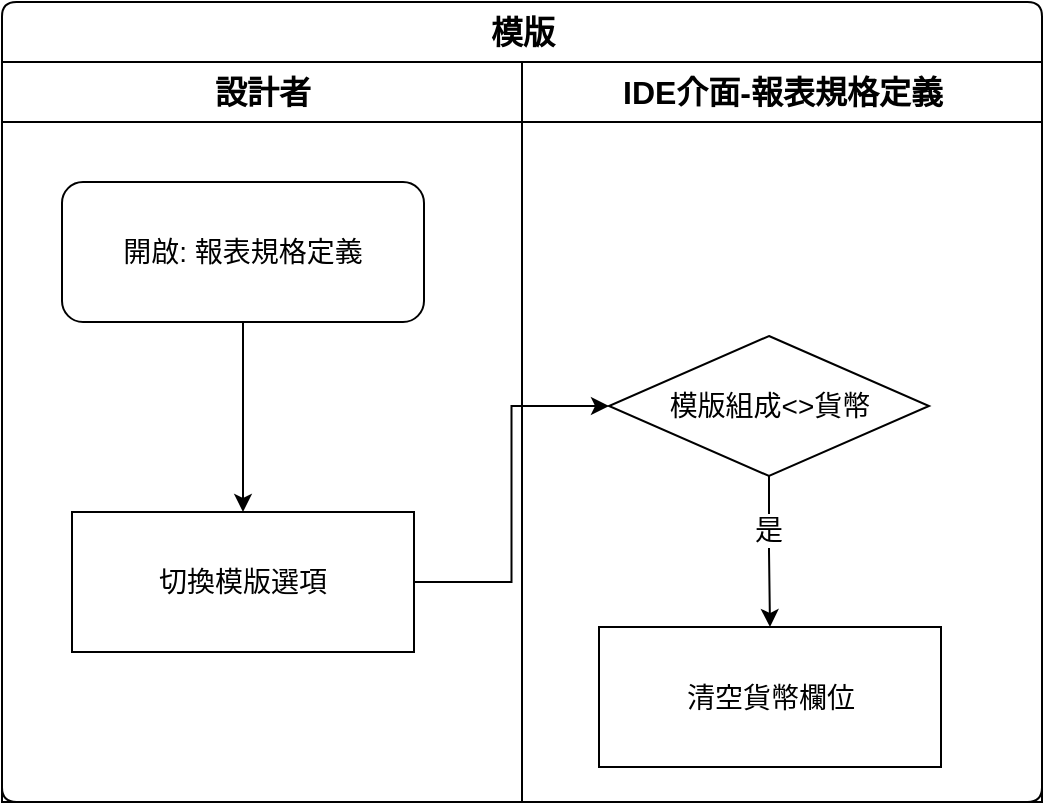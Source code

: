 <mxfile version="14.6.13" type="device" pages="14"><diagram id="9UIs71YDvUrzWG9CIvNm" name="roaModCode"><mxGraphModel dx="1038" dy="630" grid="1" gridSize="10" guides="1" tooltips="1" connect="1" arrows="1" fold="1" page="1" pageScale="1" pageWidth="827" pageHeight="1169" math="0" shadow="0"><root><mxCell id="0"/><mxCell id="1" parent="0"/><mxCell id="2sxLlBRUg0MxuTBQsmAl-9" value="模版" style="swimlane;html=1;childLayout=stackLayout;resizeParent=1;resizeParentMax=0;strokeWidth=1;fontSize=16;rounded=1;arcSize=8;startSize=30;labelBackgroundColor=none;align=center;" vertex="1" parent="1"><mxGeometry x="130" y="80" width="520" height="400" as="geometry"/></mxCell><mxCell id="2sxLlBRUg0MxuTBQsmAl-11" value="設計者" style="swimlane;html=1;startSize=30;fontSize=16;strokeWidth=1;" vertex="1" parent="2sxLlBRUg0MxuTBQsmAl-9"><mxGeometry y="30" width="260" height="370" as="geometry"/></mxCell><mxCell id="2sxLlBRUg0MxuTBQsmAl-12" style="edgeStyle=orthogonalEdgeStyle;rounded=0;orthogonalLoop=1;jettySize=auto;html=1;fontSize=14;" edge="1" parent="2sxLlBRUg0MxuTBQsmAl-11" source="2sxLlBRUg0MxuTBQsmAl-13" target="2sxLlBRUg0MxuTBQsmAl-14"><mxGeometry relative="1" as="geometry"/></mxCell><mxCell id="2sxLlBRUg0MxuTBQsmAl-13" value="開啟: 報表規格定義" style="rounded=1;whiteSpace=wrap;html=1;strokeWidth=1;fontSize=14;" vertex="1" parent="2sxLlBRUg0MxuTBQsmAl-11"><mxGeometry x="30" y="60" width="181" height="70" as="geometry"/></mxCell><mxCell id="2sxLlBRUg0MxuTBQsmAl-14" value="切換模版選項" style="rounded=0;whiteSpace=wrap;html=1;strokeWidth=1;fontSize=14;" vertex="1" parent="2sxLlBRUg0MxuTBQsmAl-11"><mxGeometry x="35" y="225" width="171" height="70" as="geometry"/></mxCell><mxCell id="2sxLlBRUg0MxuTBQsmAl-15" value="IDE介面-報表規格定義" style="swimlane;html=1;startSize=30;fontSize=16;strokeWidth=1;" vertex="1" parent="2sxLlBRUg0MxuTBQsmAl-9"><mxGeometry x="260" y="30" width="260" height="370" as="geometry"/></mxCell><mxCell id="2sxLlBRUg0MxuTBQsmAl-16" value="清空貨幣欄位" style="rounded=0;whiteSpace=wrap;html=1;strokeWidth=1;fontSize=14;labelBackgroundColor=none;fontFamily=Helvetica;align=center;" vertex="1" parent="2sxLlBRUg0MxuTBQsmAl-15"><mxGeometry x="38.5" y="282.5" width="171" height="70" as="geometry"/></mxCell><mxCell id="2sxLlBRUg0MxuTBQsmAl-19" style="edgeStyle=orthogonalEdgeStyle;rounded=0;orthogonalLoop=1;jettySize=auto;html=1;" edge="1" parent="2sxLlBRUg0MxuTBQsmAl-15" source="2sxLlBRUg0MxuTBQsmAl-17" target="2sxLlBRUg0MxuTBQsmAl-16"><mxGeometry relative="1" as="geometry"/></mxCell><mxCell id="2sxLlBRUg0MxuTBQsmAl-20" value="是" style="edgeLabel;html=1;align=center;verticalAlign=middle;resizable=0;points=[];fontSize=14;" vertex="1" connectable="0" parent="2sxLlBRUg0MxuTBQsmAl-19"><mxGeometry x="-0.3" y="1" relative="1" as="geometry"><mxPoint x="-2" as="offset"/></mxGeometry></mxCell><mxCell id="2sxLlBRUg0MxuTBQsmAl-17" value="模版組成&amp;lt;&amp;gt;貨幣" style="rhombus;whiteSpace=wrap;html=1;fontSize=14;align=center;" vertex="1" parent="2sxLlBRUg0MxuTBQsmAl-15"><mxGeometry x="43.5" y="137" width="160" height="70" as="geometry"/></mxCell><mxCell id="2sxLlBRUg0MxuTBQsmAl-18" style="edgeStyle=orthogonalEdgeStyle;rounded=0;orthogonalLoop=1;jettySize=auto;html=1;entryX=0;entryY=0.5;entryDx=0;entryDy=0;" edge="1" parent="2sxLlBRUg0MxuTBQsmAl-9" source="2sxLlBRUg0MxuTBQsmAl-14" target="2sxLlBRUg0MxuTBQsmAl-17"><mxGeometry relative="1" as="geometry"><mxPoint x="300" y="180" as="targetPoint"/></mxGeometry></mxCell></root></mxGraphModel></diagram><diagram id="Exrdf396by4GUjP-_w24" name="roaCurrencyFieldNo"><mxGraphModel dx="1038" dy="630" grid="1" gridSize="10" guides="1" tooltips="1" connect="1" arrows="1" fold="1" page="1" pageScale="1" pageWidth="827" pageHeight="1169" math="0" shadow="0"><root><mxCell id="2CC9NAH8NHDEVoqwOyQh-0"/><mxCell id="2CC9NAH8NHDEVoqwOyQh-1" parent="2CC9NAH8NHDEVoqwOyQh-0"/><mxCell id="ESAhIUdXpFb59mbjGzlu-0" value="貨幣欄位" style="swimlane;html=1;childLayout=stackLayout;resizeParent=1;resizeParentMax=0;strokeWidth=1;fontSize=16;rounded=1;arcSize=8;startSize=30;labelBackgroundColor=none;align=center;fontFamily=Helvetica;fontColor=#000000;" vertex="1" parent="2CC9NAH8NHDEVoqwOyQh-1"><mxGeometry x="150" y="180" width="520" height="340" as="geometry"/></mxCell><mxCell id="ESAhIUdXpFb59mbjGzlu-1" style="edgeStyle=orthogonalEdgeStyle;rounded=0;orthogonalLoop=1;jettySize=auto;html=1;fontSize=14;" edge="1" parent="ESAhIUdXpFb59mbjGzlu-0" source="ESAhIUdXpFb59mbjGzlu-5" target="ESAhIUdXpFb59mbjGzlu-7"><mxGeometry relative="1" as="geometry"/></mxCell><mxCell id="ESAhIUdXpFb59mbjGzlu-2" value="設計者" style="swimlane;html=1;startSize=30;fontSize=16;strokeWidth=1;" vertex="1" parent="ESAhIUdXpFb59mbjGzlu-0"><mxGeometry y="30" width="260" height="310" as="geometry"/></mxCell><mxCell id="ESAhIUdXpFb59mbjGzlu-3" style="edgeStyle=orthogonalEdgeStyle;rounded=0;orthogonalLoop=1;jettySize=auto;html=1;fontSize=14;" edge="1" parent="ESAhIUdXpFb59mbjGzlu-2" source="ESAhIUdXpFb59mbjGzlu-4" target="ESAhIUdXpFb59mbjGzlu-5"><mxGeometry relative="1" as="geometry"/></mxCell><mxCell id="ESAhIUdXpFb59mbjGzlu-4" value="開啟: 報表規格定義" style="rounded=1;whiteSpace=wrap;html=1;strokeWidth=1;fontSize=14;" vertex="1" parent="ESAhIUdXpFb59mbjGzlu-2"><mxGeometry x="30" y="60" width="181" height="70" as="geometry"/></mxCell><mxCell id="ESAhIUdXpFb59mbjGzlu-5" value="執行貨幣欄位按鈕" style="rounded=0;whiteSpace=wrap;html=1;strokeWidth=1;fontSize=14;" vertex="1" parent="ESAhIUdXpFb59mbjGzlu-2"><mxGeometry x="35" y="200" width="171" height="70" as="geometry"/></mxCell><mxCell id="ESAhIUdXpFb59mbjGzlu-6" value="IDE介面-快顯選單" style="swimlane;html=1;startSize=30;fontSize=16;strokeWidth=1;" vertex="1" parent="ESAhIUdXpFb59mbjGzlu-0"><mxGeometry x="260" y="30" width="260" height="310" as="geometry"/></mxCell><mxCell id="ESAhIUdXpFb59mbjGzlu-7" value="開啟本單，並顯示內容" style="rounded=0;whiteSpace=wrap;html=1;strokeWidth=1;fontSize=14;" vertex="1" parent="ESAhIUdXpFb59mbjGzlu-6"><mxGeometry x="44.5" y="200" width="171" height="70" as="geometry"/></mxCell></root></mxGraphModel></diagram><diagram id="hbgQdcWujuX9BqNSya4g" name="roaValue"><mxGraphModel dx="1038" dy="630" grid="1" gridSize="10" guides="1" tooltips="1" connect="1" arrows="1" fold="1" page="1" pageScale="1" pageWidth="827" pageHeight="1169" math="0" shadow="0"><root><mxCell id="tgEThDjRUhISrzXD_Wsa-0"/><mxCell id="tgEThDjRUhISrzXD_Wsa-1" parent="tgEThDjRUhISrzXD_Wsa-0"/><mxCell id="CXLdwOA8-JcZ-Bv79Mhv-0" value="與前行同值時" style="swimlane;html=1;childLayout=stackLayout;resizeParent=1;resizeParentMax=0;strokeWidth=1;fontSize=16;rounded=1;arcSize=8;startSize=30;labelBackgroundColor=none;align=center;" vertex="1" parent="tgEThDjRUhISrzXD_Wsa-1"><mxGeometry x="40" y="70" width="740" height="400" as="geometry"/></mxCell><mxCell id="CXLdwOA8-JcZ-Bv79Mhv-1" value="設計者" style="swimlane;html=1;startSize=30;fontSize=16;strokeWidth=1;" vertex="1" parent="CXLdwOA8-JcZ-Bv79Mhv-0"><mxGeometry y="30" width="260" height="370" as="geometry"/></mxCell><mxCell id="CXLdwOA8-JcZ-Bv79Mhv-2" style="edgeStyle=orthogonalEdgeStyle;rounded=0;orthogonalLoop=1;jettySize=auto;html=1;fontSize=14;" edge="1" parent="CXLdwOA8-JcZ-Bv79Mhv-1" source="CXLdwOA8-JcZ-Bv79Mhv-3" target="CXLdwOA8-JcZ-Bv79Mhv-4"><mxGeometry relative="1" as="geometry"/></mxCell><mxCell id="CXLdwOA8-JcZ-Bv79Mhv-3" value="開啟: 報表規格定義" style="rounded=1;whiteSpace=wrap;html=1;strokeWidth=1;fontSize=14;" vertex="1" parent="CXLdwOA8-JcZ-Bv79Mhv-1"><mxGeometry x="30" y="60" width="181" height="70" as="geometry"/></mxCell><mxCell id="CXLdwOA8-JcZ-Bv79Mhv-4" value="切換與前行同值時選項" style="rounded=0;whiteSpace=wrap;html=1;strokeWidth=1;fontSize=14;" vertex="1" parent="CXLdwOA8-JcZ-Bv79Mhv-1"><mxGeometry x="35" y="225" width="171" height="70" as="geometry"/></mxCell><mxCell id="CXLdwOA8-JcZ-Bv79Mhv-5" value="IDE介面-欄位同值不列印排序" style="swimlane;html=1;startSize=30;fontSize=16;strokeWidth=1;" vertex="1" parent="CXLdwOA8-JcZ-Bv79Mhv-0"><mxGeometry x="260" y="30" width="480" height="370" as="geometry"/></mxCell><mxCell id="CXLdwOA8-JcZ-Bv79Mhv-6" value="&lt;div style=&quot;line-height: 19px ; font-size: 14px&quot;&gt;駐留筆報表元件從&lt;span style=&quot;font-size: 14px&quot;&gt;欄位同值不列印排序&lt;/span&gt;中清除&lt;/div&gt;" style="rounded=0;whiteSpace=wrap;html=1;strokeWidth=1;fontSize=14;labelBackgroundColor=none;fontFamily=Helvetica;align=center;" vertex="1" parent="CXLdwOA8-JcZ-Bv79Mhv-5"><mxGeometry x="38.5" y="282.5" width="171" height="70" as="geometry"/></mxCell><mxCell id="CXLdwOA8-JcZ-Bv79Mhv-7" style="edgeStyle=orthogonalEdgeStyle;rounded=0;orthogonalLoop=1;jettySize=auto;html=1;" edge="1" parent="CXLdwOA8-JcZ-Bv79Mhv-5" source="CXLdwOA8-JcZ-Bv79Mhv-9" target="CXLdwOA8-JcZ-Bv79Mhv-6"><mxGeometry relative="1" as="geometry"/></mxCell><mxCell id="CXLdwOA8-JcZ-Bv79Mhv-8" value="是" style="edgeLabel;html=1;align=center;verticalAlign=middle;resizable=0;points=[];fontSize=14;" vertex="1" connectable="0" parent="CXLdwOA8-JcZ-Bv79Mhv-7"><mxGeometry x="-0.3" y="1" relative="1" as="geometry"><mxPoint x="-2" as="offset"/></mxGeometry></mxCell><mxCell id="CXLdwOA8-JcZ-Bv79Mhv-12" style="edgeStyle=orthogonalEdgeStyle;rounded=0;orthogonalLoop=1;jettySize=auto;html=1;entryX=0;entryY=0.5;entryDx=0;entryDy=0;fontFamily=Helvetica;fontSize=14;fontColor=#000000;" edge="1" parent="CXLdwOA8-JcZ-Bv79Mhv-5" source="CXLdwOA8-JcZ-Bv79Mhv-9" target="CXLdwOA8-JcZ-Bv79Mhv-11"><mxGeometry relative="1" as="geometry"/></mxCell><mxCell id="CXLdwOA8-JcZ-Bv79Mhv-13" value="否" style="edgeLabel;html=1;align=center;verticalAlign=middle;resizable=0;points=[];fontSize=14;fontFamily=Helvetica;fontColor=#000000;" vertex="1" connectable="0" parent="CXLdwOA8-JcZ-Bv79Mhv-12"><mxGeometry x="-0.152" relative="1" as="geometry"><mxPoint as="offset"/></mxGeometry></mxCell><mxCell id="CXLdwOA8-JcZ-Bv79Mhv-9" value="選項=打印" style="rhombus;whiteSpace=wrap;html=1;fontSize=14;align=center;" vertex="1" parent="CXLdwOA8-JcZ-Bv79Mhv-5"><mxGeometry x="50" y="137" width="160" height="70" as="geometry"/></mxCell><mxCell id="CXLdwOA8-JcZ-Bv79Mhv-11" value="&lt;div style=&quot;line-height: 19px ; font-size: 14px&quot;&gt;駐留筆報表元件新增至&lt;span style=&quot;font-size: 14px&quot;&gt;欄位同值不列印排序&lt;/span&gt;&lt;/div&gt;" style="rounded=0;whiteSpace=wrap;html=1;strokeWidth=1;fontSize=14;labelBackgroundColor=none;fontFamily=Helvetica;align=center;" vertex="1" parent="CXLdwOA8-JcZ-Bv79Mhv-5"><mxGeometry x="270" y="137" width="171" height="70" as="geometry"/></mxCell><mxCell id="CXLdwOA8-JcZ-Bv79Mhv-10" style="edgeStyle=orthogonalEdgeStyle;rounded=0;orthogonalLoop=1;jettySize=auto;html=1;entryX=0;entryY=0.5;entryDx=0;entryDy=0;" edge="1" parent="CXLdwOA8-JcZ-Bv79Mhv-0" source="CXLdwOA8-JcZ-Bv79Mhv-4" target="CXLdwOA8-JcZ-Bv79Mhv-9"><mxGeometry relative="1" as="geometry"><mxPoint x="300" y="180" as="targetPoint"/></mxGeometry></mxCell></root></mxGraphModel></diagram><diagram id="u05ObhFNP-vnVF0ih_nZ" name="orderby"><mxGraphModel dx="1038" dy="630" grid="1" gridSize="10" guides="1" tooltips="1" connect="1" arrows="1" fold="1" page="1" pageScale="1" pageWidth="827" pageHeight="1169" math="0" shadow="0"><root><mxCell id="llhcBoag0jHdFexBwf41-0"/><mxCell id="llhcBoag0jHdFexBwf41-1" parent="llhcBoag0jHdFexBwf41-0"/><mxCell id="hyziCc4_mYYoI85oDRgd-0" value="排序" style="swimlane;html=1;childLayout=stackLayout;resizeParent=1;resizeParentMax=0;strokeWidth=1;fontSize=16;rounded=1;arcSize=8;startSize=30;labelBackgroundColor=none;align=center;fontFamily=Helvetica;fontColor=#000000;" vertex="1" parent="llhcBoag0jHdFexBwf41-1"><mxGeometry x="150" y="140" width="520" height="340" as="geometry"/></mxCell><mxCell id="hyziCc4_mYYoI85oDRgd-1" style="edgeStyle=orthogonalEdgeStyle;rounded=0;orthogonalLoop=1;jettySize=auto;html=1;fontSize=14;" edge="1" parent="hyziCc4_mYYoI85oDRgd-0" source="hyziCc4_mYYoI85oDRgd-5" target="hyziCc4_mYYoI85oDRgd-7"><mxGeometry relative="1" as="geometry"/></mxCell><mxCell id="hyziCc4_mYYoI85oDRgd-2" value="設計者" style="swimlane;html=1;startSize=30;fontSize=16;strokeWidth=1;" vertex="1" parent="hyziCc4_mYYoI85oDRgd-0"><mxGeometry y="30" width="260" height="310" as="geometry"/></mxCell><mxCell id="hyziCc4_mYYoI85oDRgd-3" style="edgeStyle=orthogonalEdgeStyle;rounded=0;orthogonalLoop=1;jettySize=auto;html=1;fontSize=14;" edge="1" parent="hyziCc4_mYYoI85oDRgd-2" source="hyziCc4_mYYoI85oDRgd-4" target="hyziCc4_mYYoI85oDRgd-5"><mxGeometry relative="1" as="geometry"/></mxCell><mxCell id="hyziCc4_mYYoI85oDRgd-4" value="開啟: 報表規格定義" style="rounded=1;whiteSpace=wrap;html=1;strokeWidth=1;fontSize=14;" vertex="1" parent="hyziCc4_mYYoI85oDRgd-2"><mxGeometry x="30" y="60" width="181" height="70" as="geometry"/></mxCell><mxCell id="hyziCc4_mYYoI85oDRgd-5" value="執行按鈕: 排序" style="rounded=0;whiteSpace=wrap;html=1;strokeWidth=1;fontSize=14;" vertex="1" parent="hyziCc4_mYYoI85oDRgd-2"><mxGeometry x="35" y="200" width="171" height="70" as="geometry"/></mxCell><mxCell id="hyziCc4_mYYoI85oDRgd-6" value="IDE介面-欄位同值不列印排序" style="swimlane;html=1;startSize=30;fontSize=16;strokeWidth=1;" vertex="1" parent="hyziCc4_mYYoI85oDRgd-0"><mxGeometry x="260" y="30" width="260" height="310" as="geometry"/></mxCell><mxCell id="hyziCc4_mYYoI85oDRgd-7" value="開啟本單，並顯示內容" style="rounded=0;whiteSpace=wrap;html=1;strokeWidth=1;fontSize=14;" vertex="1" parent="hyziCc4_mYYoI85oDRgd-6"><mxGeometry x="44.5" y="200" width="171" height="70" as="geometry"/></mxCell></root></mxGraphModel></diagram><diagram id="HAXFS_JRSrk7-KnV_vyy" name="roaStartValue"><mxGraphModel dx="1038" dy="630" grid="1" gridSize="10" guides="1" tooltips="1" connect="1" arrows="1" fold="1" page="1" pageScale="1" pageWidth="827" pageHeight="1169" math="0" shadow="0"><root><mxCell id="STfLuQ3iFeFO8N6qEzKi-0"/><mxCell id="STfLuQ3iFeFO8N6qEzKi-1" parent="STfLuQ3iFeFO8N6qEzKi-0"/><mxCell id="STfLuQ3iFeFO8N6qEzKi-2" value="初始值_內容" style="swimlane;html=1;childLayout=stackLayout;resizeParent=1;resizeParentMax=0;strokeWidth=1;fontSize=16;rounded=1;arcSize=8;startSize=30;labelBackgroundColor=none;align=center;" vertex="1" parent="STfLuQ3iFeFO8N6qEzKi-1"><mxGeometry x="31" y="40" width="760" height="1170" as="geometry"/></mxCell><mxCell id="STfLuQ3iFeFO8N6qEzKi-15" style="edgeStyle=orthogonalEdgeStyle;rounded=0;orthogonalLoop=1;jettySize=auto;html=1;" edge="1" parent="STfLuQ3iFeFO8N6qEzKi-2" source="STfLuQ3iFeFO8N6qEzKi-10" target="STfLuQ3iFeFO8N6qEzKi-14"><mxGeometry relative="1" as="geometry"/></mxCell><mxCell id="STfLuQ3iFeFO8N6qEzKi-16" value="是" style="edgeLabel;html=1;align=center;verticalAlign=middle;resizable=0;points=[];fontSize=14;" vertex="1" connectable="0" parent="STfLuQ3iFeFO8N6qEzKi-15"><mxGeometry x="-0.258" y="1" relative="1" as="geometry"><mxPoint as="offset"/></mxGeometry></mxCell><mxCell id="STfLuQ3iFeFO8N6qEzKi-17" style="edgeStyle=orthogonalEdgeStyle;rounded=0;orthogonalLoop=1;jettySize=auto;html=1;" edge="1" parent="STfLuQ3iFeFO8N6qEzKi-2" source="STfLuQ3iFeFO8N6qEzKi-11" target="STfLuQ3iFeFO8N6qEzKi-20"><mxGeometry relative="1" as="geometry"/></mxCell><mxCell id="STfLuQ3iFeFO8N6qEzKi-18" value="是" style="edgeLabel;html=1;align=center;verticalAlign=middle;resizable=0;points=[];fontSize=14;" vertex="1" connectable="0" parent="STfLuQ3iFeFO8N6qEzKi-17"><mxGeometry x="-0.759" relative="1" as="geometry"><mxPoint x="39" as="offset"/></mxGeometry></mxCell><mxCell id="STfLuQ3iFeFO8N6qEzKi-3" value="設計者" style="swimlane;html=1;startSize=30;fontSize=16;strokeWidth=1;" vertex="1" parent="STfLuQ3iFeFO8N6qEzKi-2"><mxGeometry y="30" width="520" height="1140" as="geometry"/></mxCell><mxCell id="STfLuQ3iFeFO8N6qEzKi-4" style="edgeStyle=orthogonalEdgeStyle;rounded=0;orthogonalLoop=1;jettySize=auto;html=1;fontSize=14;" edge="1" parent="STfLuQ3iFeFO8N6qEzKi-3" source="STfLuQ3iFeFO8N6qEzKi-5" target="STfLuQ3iFeFO8N6qEzKi-7"><mxGeometry relative="1" as="geometry"/></mxCell><mxCell id="STfLuQ3iFeFO8N6qEzKi-5" value="開啟: 報表規格定義" style="rounded=1;whiteSpace=wrap;html=1;strokeWidth=1;fontSize=14;" vertex="1" parent="STfLuQ3iFeFO8N6qEzKi-3"><mxGeometry x="46" y="60" width="181" height="70" as="geometry"/></mxCell><mxCell id="STfLuQ3iFeFO8N6qEzKi-6" style="edgeStyle=orthogonalEdgeStyle;rounded=0;orthogonalLoop=1;jettySize=auto;html=1;" edge="1" parent="STfLuQ3iFeFO8N6qEzKi-3" source="STfLuQ3iFeFO8N6qEzKi-7" target="STfLuQ3iFeFO8N6qEzKi-10"><mxGeometry relative="1" as="geometry"/></mxCell><mxCell id="STfLuQ3iFeFO8N6qEzKi-7" value="執行初始值_內容按鈕" style="rounded=0;whiteSpace=wrap;html=1;strokeWidth=1;fontSize=14;" vertex="1" parent="STfLuQ3iFeFO8N6qEzKi-3"><mxGeometry x="51" y="200" width="171" height="70" as="geometry"/></mxCell><mxCell id="STfLuQ3iFeFO8N6qEzKi-8" style="edgeStyle=orthogonalEdgeStyle;rounded=0;orthogonalLoop=1;jettySize=auto;html=1;" edge="1" parent="STfLuQ3iFeFO8N6qEzKi-3" source="STfLuQ3iFeFO8N6qEzKi-10" target="STfLuQ3iFeFO8N6qEzKi-11"><mxGeometry relative="1" as="geometry"/></mxCell><mxCell id="STfLuQ3iFeFO8N6qEzKi-9" value="&lt;font style=&quot;font-size: 14px&quot;&gt;否&lt;/font&gt;" style="edgeLabel;html=1;align=center;verticalAlign=middle;resizable=0;points=[];" vertex="1" connectable="0" parent="STfLuQ3iFeFO8N6qEzKi-8"><mxGeometry x="-0.293" y="-1" relative="1" as="geometry"><mxPoint as="offset"/></mxGeometry></mxCell><mxCell id="STfLuQ3iFeFO8N6qEzKi-10" value="初始值類別=欄位&amp;nbsp;&lt;br&gt;且&lt;br&gt;資料來源=檢視表" style="rhombus;whiteSpace=wrap;html=1;fontSize=14;" vertex="1" parent="STfLuQ3iFeFO8N6qEzKi-3"><mxGeometry x="34" y="330" width="205" height="100" as="geometry"/></mxCell><mxCell id="STfLuQ3iFeFO8N6qEzKi-25" style="edgeStyle=orthogonalEdgeStyle;rounded=0;orthogonalLoop=1;jettySize=auto;html=1;fontFamily=Helvetica;fontSize=14;fontColor=#000000;" edge="1" parent="STfLuQ3iFeFO8N6qEzKi-3" source="STfLuQ3iFeFO8N6qEzKi-11" target="STfLuQ3iFeFO8N6qEzKi-23"><mxGeometry relative="1" as="geometry"/></mxCell><mxCell id="STfLuQ3iFeFO8N6qEzKi-27" value="否" style="edgeLabel;html=1;align=center;verticalAlign=middle;resizable=0;points=[];fontSize=14;fontFamily=Helvetica;fontColor=#000000;" vertex="1" connectable="0" parent="STfLuQ3iFeFO8N6qEzKi-25"><mxGeometry x="-0.268" y="-2" relative="1" as="geometry"><mxPoint as="offset"/></mxGeometry></mxCell><mxCell id="STfLuQ3iFeFO8N6qEzKi-11" value="初始值類別=欄位&amp;nbsp;&lt;br&gt;且&lt;br&gt;資料來源=資料表" style="rhombus;whiteSpace=wrap;html=1;fontSize=14;" vertex="1" parent="STfLuQ3iFeFO8N6qEzKi-3"><mxGeometry x="35" y="527" width="202.5" height="90" as="geometry"/></mxCell><mxCell id="STfLuQ3iFeFO8N6qEzKi-31" style="edgeStyle=orthogonalEdgeStyle;rounded=0;orthogonalLoop=1;jettySize=auto;html=1;entryX=0.5;entryY=0;entryDx=0;entryDy=0;fontFamily=Helvetica;fontSize=14;fontColor=#000000;" edge="1" parent="STfLuQ3iFeFO8N6qEzKi-3" source="STfLuQ3iFeFO8N6qEzKi-23" target="STfLuQ3iFeFO8N6qEzKi-29"><mxGeometry relative="1" as="geometry"/></mxCell><mxCell id="STfLuQ3iFeFO8N6qEzKi-33" value="否" style="edgeLabel;html=1;align=center;verticalAlign=middle;resizable=0;points=[];fontSize=14;fontFamily=Helvetica;fontColor=#000000;" vertex="1" connectable="0" parent="STfLuQ3iFeFO8N6qEzKi-31"><mxGeometry x="-0.28" y="1" relative="1" as="geometry"><mxPoint x="-2" as="offset"/></mxGeometry></mxCell><mxCell id="STfLuQ3iFeFO8N6qEzKi-23" value="初始值類別=元件&amp;nbsp;" style="rhombus;whiteSpace=wrap;html=1;fontSize=14;" vertex="1" parent="STfLuQ3iFeFO8N6qEzKi-3"><mxGeometry x="35" y="690" width="202.5" height="90" as="geometry"/></mxCell><mxCell id="STfLuQ3iFeFO8N6qEzKi-37" style="edgeStyle=orthogonalEdgeStyle;rounded=0;orthogonalLoop=1;jettySize=auto;html=1;fontFamily=Helvetica;fontSize=14;fontColor=#000000;" edge="1" parent="STfLuQ3iFeFO8N6qEzKi-3" source="STfLuQ3iFeFO8N6qEzKi-29" target="STfLuQ3iFeFO8N6qEzKi-35"><mxGeometry relative="1" as="geometry"/></mxCell><mxCell id="STfLuQ3iFeFO8N6qEzKi-38" value="否" style="edgeLabel;html=1;align=center;verticalAlign=middle;resizable=0;points=[];fontSize=14;fontFamily=Helvetica;fontColor=#000000;" vertex="1" connectable="0" parent="STfLuQ3iFeFO8N6qEzKi-37"><mxGeometry x="-0.272" y="-2" relative="1" as="geometry"><mxPoint as="offset"/></mxGeometry></mxCell><mxCell id="STfLuQ3iFeFO8N6qEzKi-29" value="初始值類別=參數&amp;nbsp;" style="rhombus;whiteSpace=wrap;html=1;fontSize=14;" vertex="1" parent="STfLuQ3iFeFO8N6qEzKi-3"><mxGeometry x="35" y="860" width="202.5" height="90" as="geometry"/></mxCell><mxCell id="STfLuQ3iFeFO8N6qEzKi-39" style="edgeStyle=orthogonalEdgeStyle;rounded=0;orthogonalLoop=1;jettySize=auto;html=1;entryX=0;entryY=0.5;entryDx=0;entryDy=0;fontFamily=Helvetica;fontSize=14;fontColor=#000000;" edge="1" parent="STfLuQ3iFeFO8N6qEzKi-3" source="STfLuQ3iFeFO8N6qEzKi-35" target="STfLuQ3iFeFO8N6qEzKi-36"><mxGeometry relative="1" as="geometry"/></mxCell><mxCell id="STfLuQ3iFeFO8N6qEzKi-40" value="是" style="edgeLabel;html=1;align=center;verticalAlign=middle;resizable=0;points=[];fontSize=14;fontFamily=Helvetica;fontColor=#000000;" vertex="1" connectable="0" parent="STfLuQ3iFeFO8N6qEzKi-39"><mxGeometry x="-0.337" y="1" relative="1" as="geometry"><mxPoint x="1" as="offset"/></mxGeometry></mxCell><mxCell id="STfLuQ3iFeFO8N6qEzKi-35" value="初始值類別=自定&amp;nbsp;" style="rhombus;whiteSpace=wrap;html=1;fontSize=14;" vertex="1" parent="STfLuQ3iFeFO8N6qEzKi-3"><mxGeometry x="35" y="1040" width="202.5" height="90" as="geometry"/></mxCell><mxCell id="STfLuQ3iFeFO8N6qEzKi-36" value="使用者輸入內容" style="rounded=0;whiteSpace=wrap;html=1;strokeWidth=1;fontSize=14;" vertex="1" parent="STfLuQ3iFeFO8N6qEzKi-3"><mxGeometry x="320" y="1050" width="171" height="70" as="geometry"/></mxCell><mxCell id="STfLuQ3iFeFO8N6qEzKi-13" value="IDE介面-快顯選單" style="swimlane;html=1;startSize=30;fontSize=16;strokeWidth=1;" vertex="1" parent="STfLuQ3iFeFO8N6qEzKi-2"><mxGeometry x="520" y="30" width="240" height="1140" as="geometry"/></mxCell><mxCell id="STfLuQ3iFeFO8N6qEzKi-14" value="開啟本單&lt;br&gt;顯示檢視表元件清單" style="rounded=0;whiteSpace=wrap;html=1;strokeWidth=1;fontSize=14;" vertex="1" parent="STfLuQ3iFeFO8N6qEzKi-13"><mxGeometry x="36.5" y="345" width="171" height="70" as="geometry"/></mxCell><mxCell id="STfLuQ3iFeFO8N6qEzKi-20" value="開啟本單&lt;br&gt;顯示資料表元件清單" style="rounded=0;whiteSpace=wrap;html=1;strokeWidth=1;fontSize=14;" vertex="1" parent="STfLuQ3iFeFO8N6qEzKi-13"><mxGeometry x="30" y="537" width="171" height="70" as="geometry"/></mxCell><mxCell id="STfLuQ3iFeFO8N6qEzKi-24" value="開啟本單&lt;br&gt;顯示報表元件清單" style="rounded=0;whiteSpace=wrap;html=1;strokeWidth=1;fontSize=14;" vertex="1" parent="STfLuQ3iFeFO8N6qEzKi-13"><mxGeometry x="34.5" y="700" width="171" height="70" as="geometry"/></mxCell><mxCell id="STfLuQ3iFeFO8N6qEzKi-30" value="開啟本單&lt;br&gt;顯示報表接收參數清單" style="rounded=0;whiteSpace=wrap;html=1;strokeWidth=1;fontSize=14;" vertex="1" parent="STfLuQ3iFeFO8N6qEzKi-13"><mxGeometry x="36.5" y="870" width="171" height="70" as="geometry"/></mxCell><mxCell id="STfLuQ3iFeFO8N6qEzKi-26" style="edgeStyle=orthogonalEdgeStyle;rounded=0;orthogonalLoop=1;jettySize=auto;html=1;entryX=0;entryY=0.5;entryDx=0;entryDy=0;fontFamily=Helvetica;fontSize=14;fontColor=#000000;" edge="1" parent="STfLuQ3iFeFO8N6qEzKi-2" source="STfLuQ3iFeFO8N6qEzKi-23" target="STfLuQ3iFeFO8N6qEzKi-24"><mxGeometry relative="1" as="geometry"/></mxCell><mxCell id="STfLuQ3iFeFO8N6qEzKi-28" value="是" style="edgeLabel;html=1;align=center;verticalAlign=middle;resizable=0;points=[];fontSize=14;fontFamily=Helvetica;fontColor=#000000;" vertex="1" connectable="0" parent="STfLuQ3iFeFO8N6qEzKi-26"><mxGeometry x="-0.357" y="-2" relative="1" as="geometry"><mxPoint x="1" y="-2" as="offset"/></mxGeometry></mxCell><mxCell id="STfLuQ3iFeFO8N6qEzKi-32" style="edgeStyle=orthogonalEdgeStyle;rounded=0;orthogonalLoop=1;jettySize=auto;html=1;entryX=0;entryY=0.5;entryDx=0;entryDy=0;fontFamily=Helvetica;fontSize=14;fontColor=#000000;" edge="1" parent="STfLuQ3iFeFO8N6qEzKi-2" source="STfLuQ3iFeFO8N6qEzKi-29" target="STfLuQ3iFeFO8N6qEzKi-30"><mxGeometry relative="1" as="geometry"/></mxCell><mxCell id="STfLuQ3iFeFO8N6qEzKi-34" value="是" style="edgeLabel;html=1;align=center;verticalAlign=middle;resizable=0;points=[];fontSize=14;fontFamily=Helvetica;fontColor=#000000;" vertex="1" connectable="0" parent="STfLuQ3iFeFO8N6qEzKi-32"><mxGeometry x="-0.42" y="-2" relative="1" as="geometry"><mxPoint x="1" y="-2" as="offset"/></mxGeometry></mxCell></root></mxGraphModel></diagram><diagram id="Uf6vcjRIBJ4tXkzeuYZV" name="roaIconCode"><mxGraphModel dx="1038" dy="630" grid="1" gridSize="10" guides="1" tooltips="1" connect="1" arrows="1" fold="1" page="1" pageScale="1" pageWidth="827" pageHeight="1169" math="0" shadow="0"><root><mxCell id="7-Pcj1PQbMrQwHotTfT4-0"/><mxCell id="7-Pcj1PQbMrQwHotTfT4-1" parent="7-Pcj1PQbMrQwHotTfT4-0"/><mxCell id="jSmyzmxM6r-hXwY0qaGg-0" value="公司LOGO" style="swimlane;html=1;childLayout=stackLayout;resizeParent=1;resizeParentMax=0;strokeWidth=1;fontSize=16;rounded=1;arcSize=8;startSize=30;labelBackgroundColor=none;align=center;fontFamily=Helvetica;fontColor=#000000;" vertex="1" parent="7-Pcj1PQbMrQwHotTfT4-1"><mxGeometry x="150" y="140" width="520" height="340" as="geometry"/></mxCell><mxCell id="jSmyzmxM6r-hXwY0qaGg-1" style="edgeStyle=orthogonalEdgeStyle;rounded=0;orthogonalLoop=1;jettySize=auto;html=1;fontSize=14;" edge="1" parent="jSmyzmxM6r-hXwY0qaGg-0" source="jSmyzmxM6r-hXwY0qaGg-5" target="jSmyzmxM6r-hXwY0qaGg-7"><mxGeometry relative="1" as="geometry"/></mxCell><mxCell id="jSmyzmxM6r-hXwY0qaGg-2" value="設計者" style="swimlane;html=1;startSize=30;fontSize=16;strokeWidth=1;" vertex="1" parent="jSmyzmxM6r-hXwY0qaGg-0"><mxGeometry y="30" width="260" height="310" as="geometry"/></mxCell><mxCell id="jSmyzmxM6r-hXwY0qaGg-3" style="edgeStyle=orthogonalEdgeStyle;rounded=0;orthogonalLoop=1;jettySize=auto;html=1;fontSize=14;" edge="1" parent="jSmyzmxM6r-hXwY0qaGg-2" source="jSmyzmxM6r-hXwY0qaGg-4" target="jSmyzmxM6r-hXwY0qaGg-5"><mxGeometry relative="1" as="geometry"/></mxCell><mxCell id="jSmyzmxM6r-hXwY0qaGg-4" value="開啟: 報表規格定義" style="rounded=1;whiteSpace=wrap;html=1;strokeWidth=1;fontSize=14;" vertex="1" parent="jSmyzmxM6r-hXwY0qaGg-2"><mxGeometry x="30" y="60" width="181" height="70" as="geometry"/></mxCell><mxCell id="jSmyzmxM6r-hXwY0qaGg-5" value="執行公司LOGO按鈕" style="rounded=0;whiteSpace=wrap;html=1;strokeWidth=1;fontSize=14;" vertex="1" parent="jSmyzmxM6r-hXwY0qaGg-2"><mxGeometry x="35" y="200" width="171" height="70" as="geometry"/></mxCell><mxCell id="jSmyzmxM6r-hXwY0qaGg-6" value="IDE介面-圖示設定" style="swimlane;html=1;startSize=30;fontSize=16;strokeWidth=1;" vertex="1" parent="jSmyzmxM6r-hXwY0qaGg-0"><mxGeometry x="260" y="30" width="260" height="310" as="geometry"/></mxCell><mxCell id="jSmyzmxM6r-hXwY0qaGg-7" value="開啟本單，並顯示內容" style="rounded=0;whiteSpace=wrap;html=1;strokeWidth=1;fontSize=14;" vertex="1" parent="jSmyzmxM6r-hXwY0qaGg-6"><mxGeometry x="44.5" y="200" width="171" height="70" as="geometry"/></mxCell></root></mxGraphModel></diagram><diagram id="SmQ9h7yOam-46Egsn25I" name="roaAsignedValue"><mxGraphModel dx="1038" dy="630" grid="1" gridSize="10" guides="1" tooltips="1" connect="1" arrows="1" fold="1" page="1" pageScale="1" pageWidth="827" pageHeight="1169" math="0" shadow="0"><root><mxCell id="EBtl9CwRMVNO6V1MMAUC-0"/><mxCell id="EBtl9CwRMVNO6V1MMAUC-1" parent="EBtl9CwRMVNO6V1MMAUC-0"/><mxCell id="HmkOT7PYLgZ7qMxkKqnE-0" value="指定給值_內容" style="swimlane;html=1;childLayout=stackLayout;resizeParent=1;resizeParentMax=0;strokeWidth=1;fontSize=16;rounded=1;arcSize=8;startSize=30;labelBackgroundColor=none;align=center;" vertex="1" parent="EBtl9CwRMVNO6V1MMAUC-1"><mxGeometry x="31" y="40" width="760" height="1010" as="geometry"/></mxCell><mxCell id="HmkOT7PYLgZ7qMxkKqnE-1" style="edgeStyle=orthogonalEdgeStyle;rounded=0;orthogonalLoop=1;jettySize=auto;html=1;" edge="1" parent="HmkOT7PYLgZ7qMxkKqnE-0" source="HmkOT7PYLgZ7qMxkKqnE-12" target="HmkOT7PYLgZ7qMxkKqnE-27"><mxGeometry relative="1" as="geometry"/></mxCell><mxCell id="HmkOT7PYLgZ7qMxkKqnE-2" value="是" style="edgeLabel;html=1;align=center;verticalAlign=middle;resizable=0;points=[];fontSize=14;" vertex="1" connectable="0" parent="HmkOT7PYLgZ7qMxkKqnE-1"><mxGeometry x="-0.258" y="1" relative="1" as="geometry"><mxPoint x="-15" as="offset"/></mxGeometry></mxCell><mxCell id="HmkOT7PYLgZ7qMxkKqnE-3" style="edgeStyle=orthogonalEdgeStyle;rounded=0;orthogonalLoop=1;jettySize=auto;html=1;" edge="1" parent="HmkOT7PYLgZ7qMxkKqnE-0" source="HmkOT7PYLgZ7qMxkKqnE-15" target="HmkOT7PYLgZ7qMxkKqnE-28"><mxGeometry relative="1" as="geometry"/></mxCell><mxCell id="HmkOT7PYLgZ7qMxkKqnE-4" value="是" style="edgeLabel;html=1;align=center;verticalAlign=middle;resizable=0;points=[];fontSize=14;" vertex="1" connectable="0" parent="HmkOT7PYLgZ7qMxkKqnE-3"><mxGeometry x="-0.759" relative="1" as="geometry"><mxPoint x="57" as="offset"/></mxGeometry></mxCell><mxCell id="HmkOT7PYLgZ7qMxkKqnE-5" value="設計者" style="swimlane;html=1;startSize=30;fontSize=16;strokeWidth=1;" vertex="1" parent="HmkOT7PYLgZ7qMxkKqnE-0"><mxGeometry y="30" width="520" height="980" as="geometry"/></mxCell><mxCell id="HmkOT7PYLgZ7qMxkKqnE-6" style="edgeStyle=orthogonalEdgeStyle;rounded=0;orthogonalLoop=1;jettySize=auto;html=1;fontSize=14;" edge="1" parent="HmkOT7PYLgZ7qMxkKqnE-5" source="HmkOT7PYLgZ7qMxkKqnE-7" target="HmkOT7PYLgZ7qMxkKqnE-9"><mxGeometry relative="1" as="geometry"/></mxCell><mxCell id="HmkOT7PYLgZ7qMxkKqnE-7" value="開啟: 報表規格定義" style="rounded=1;whiteSpace=wrap;html=1;strokeWidth=1;fontSize=14;" vertex="1" parent="HmkOT7PYLgZ7qMxkKqnE-5"><mxGeometry x="46" y="60" width="181" height="70" as="geometry"/></mxCell><mxCell id="HmkOT7PYLgZ7qMxkKqnE-8" style="edgeStyle=orthogonalEdgeStyle;rounded=0;orthogonalLoop=1;jettySize=auto;html=1;" edge="1" parent="HmkOT7PYLgZ7qMxkKqnE-5" source="HmkOT7PYLgZ7qMxkKqnE-9" target="HmkOT7PYLgZ7qMxkKqnE-12"><mxGeometry relative="1" as="geometry"/></mxCell><mxCell id="HmkOT7PYLgZ7qMxkKqnE-9" value="執行指定給值_內容按鈕" style="rounded=0;whiteSpace=wrap;html=1;strokeWidth=1;fontSize=14;" vertex="1" parent="HmkOT7PYLgZ7qMxkKqnE-5"><mxGeometry x="51" y="200" width="171" height="70" as="geometry"/></mxCell><mxCell id="HmkOT7PYLgZ7qMxkKqnE-10" style="edgeStyle=orthogonalEdgeStyle;rounded=0;orthogonalLoop=1;jettySize=auto;html=1;" edge="1" parent="HmkOT7PYLgZ7qMxkKqnE-5" source="HmkOT7PYLgZ7qMxkKqnE-12" target="HmkOT7PYLgZ7qMxkKqnE-15"><mxGeometry relative="1" as="geometry"/></mxCell><mxCell id="HmkOT7PYLgZ7qMxkKqnE-11" value="&lt;font style=&quot;font-size: 14px&quot;&gt;否&lt;/font&gt;" style="edgeLabel;html=1;align=center;verticalAlign=middle;resizable=0;points=[];" vertex="1" connectable="0" parent="HmkOT7PYLgZ7qMxkKqnE-10"><mxGeometry x="-0.293" y="-1" relative="1" as="geometry"><mxPoint as="offset"/></mxGeometry></mxCell><mxCell id="HmkOT7PYLgZ7qMxkKqnE-12" value="指定給值=檔案資料&lt;br&gt;且&lt;br&gt;資料來源=檢視表" style="rhombus;whiteSpace=wrap;html=1;fontSize=14;" vertex="1" parent="HmkOT7PYLgZ7qMxkKqnE-5"><mxGeometry x="34" y="330" width="205" height="100" as="geometry"/></mxCell><mxCell id="HmkOT7PYLgZ7qMxkKqnE-13" style="edgeStyle=orthogonalEdgeStyle;rounded=0;orthogonalLoop=1;jettySize=auto;html=1;fontFamily=Helvetica;fontSize=14;fontColor=#000000;" edge="1" parent="HmkOT7PYLgZ7qMxkKqnE-5" source="HmkOT7PYLgZ7qMxkKqnE-15" target="HmkOT7PYLgZ7qMxkKqnE-18"><mxGeometry relative="1" as="geometry"/></mxCell><mxCell id="HmkOT7PYLgZ7qMxkKqnE-14" value="否" style="edgeLabel;html=1;align=center;verticalAlign=middle;resizable=0;points=[];fontSize=14;fontFamily=Helvetica;fontColor=#000000;" vertex="1" connectable="0" parent="HmkOT7PYLgZ7qMxkKqnE-13"><mxGeometry x="-0.268" y="-2" relative="1" as="geometry"><mxPoint as="offset"/></mxGeometry></mxCell><mxCell id="HmkOT7PYLgZ7qMxkKqnE-15" value="指定給值=檔案資料&amp;nbsp;&lt;br&gt;且&lt;br&gt;資料來源=資料表" style="rhombus;whiteSpace=wrap;html=1;fontSize=14;" vertex="1" parent="HmkOT7PYLgZ7qMxkKqnE-5"><mxGeometry x="35" y="527" width="202.5" height="90" as="geometry"/></mxCell><mxCell id="HmkOT7PYLgZ7qMxkKqnE-16" style="edgeStyle=orthogonalEdgeStyle;rounded=0;orthogonalLoop=1;jettySize=auto;html=1;entryX=0.5;entryY=0;entryDx=0;entryDy=0;fontFamily=Helvetica;fontSize=14;fontColor=#000000;" edge="1" parent="HmkOT7PYLgZ7qMxkKqnE-5" source="HmkOT7PYLgZ7qMxkKqnE-18" target="HmkOT7PYLgZ7qMxkKqnE-21"><mxGeometry relative="1" as="geometry"/></mxCell><mxCell id="HmkOT7PYLgZ7qMxkKqnE-17" value="否" style="edgeLabel;html=1;align=center;verticalAlign=middle;resizable=0;points=[];fontSize=14;fontFamily=Helvetica;fontColor=#000000;" vertex="1" connectable="0" parent="HmkOT7PYLgZ7qMxkKqnE-16"><mxGeometry x="-0.28" y="1" relative="1" as="geometry"><mxPoint x="-2" as="offset"/></mxGeometry></mxCell><mxCell id="HmkOT7PYLgZ7qMxkKqnE-18" value="指定給值=報表元件" style="rhombus;whiteSpace=wrap;html=1;fontSize=14;" vertex="1" parent="HmkOT7PYLgZ7qMxkKqnE-5"><mxGeometry x="35" y="690" width="202.5" height="90" as="geometry"/></mxCell><mxCell id="HmkOT7PYLgZ7qMxkKqnE-21" value="指定給值=輸入參數" style="rhombus;whiteSpace=wrap;html=1;fontSize=14;" vertex="1" parent="HmkOT7PYLgZ7qMxkKqnE-5"><mxGeometry x="35" y="860" width="202.5" height="90" as="geometry"/></mxCell><mxCell id="HmkOT7PYLgZ7qMxkKqnE-26" value="IDE介面-快顯選單" style="swimlane;html=1;startSize=30;fontSize=16;strokeWidth=1;" vertex="1" parent="HmkOT7PYLgZ7qMxkKqnE-0"><mxGeometry x="520" y="30" width="240" height="980" as="geometry"/></mxCell><mxCell id="HmkOT7PYLgZ7qMxkKqnE-27" value="開啟本單&lt;br&gt;顯示檢視表元件清單" style="rounded=0;whiteSpace=wrap;html=1;strokeWidth=1;fontSize=14;" vertex="1" parent="HmkOT7PYLgZ7qMxkKqnE-26"><mxGeometry x="36.5" y="345" width="171" height="70" as="geometry"/></mxCell><mxCell id="HmkOT7PYLgZ7qMxkKqnE-28" value="開啟本單&lt;br&gt;顯示資料表元件清單" style="rounded=0;whiteSpace=wrap;html=1;strokeWidth=1;fontSize=14;" vertex="1" parent="HmkOT7PYLgZ7qMxkKqnE-26"><mxGeometry x="30" y="537" width="171" height="70" as="geometry"/></mxCell><mxCell id="HmkOT7PYLgZ7qMxkKqnE-29" value="開啟本單&lt;br&gt;顯示報表元件清單" style="rounded=0;whiteSpace=wrap;html=1;strokeWidth=1;fontSize=14;" vertex="1" parent="HmkOT7PYLgZ7qMxkKqnE-26"><mxGeometry x="34.5" y="700" width="171" height="70" as="geometry"/></mxCell><mxCell id="HmkOT7PYLgZ7qMxkKqnE-30" value="開啟本單&lt;br&gt;顯示報表接收參數清單" style="rounded=0;whiteSpace=wrap;html=1;strokeWidth=1;fontSize=14;" vertex="1" parent="HmkOT7PYLgZ7qMxkKqnE-26"><mxGeometry x="36.5" y="870" width="171" height="70" as="geometry"/></mxCell><mxCell id="HmkOT7PYLgZ7qMxkKqnE-31" style="edgeStyle=orthogonalEdgeStyle;rounded=0;orthogonalLoop=1;jettySize=auto;html=1;entryX=0;entryY=0.5;entryDx=0;entryDy=0;fontFamily=Helvetica;fontSize=14;fontColor=#000000;" edge="1" parent="HmkOT7PYLgZ7qMxkKqnE-0" source="HmkOT7PYLgZ7qMxkKqnE-18" target="HmkOT7PYLgZ7qMxkKqnE-29"><mxGeometry relative="1" as="geometry"/></mxCell><mxCell id="HmkOT7PYLgZ7qMxkKqnE-32" value="是" style="edgeLabel;html=1;align=center;verticalAlign=middle;resizable=0;points=[];fontSize=14;fontFamily=Helvetica;fontColor=#000000;" vertex="1" connectable="0" parent="HmkOT7PYLgZ7qMxkKqnE-31"><mxGeometry x="-0.357" y="-2" relative="1" as="geometry"><mxPoint x="1" y="-2" as="offset"/></mxGeometry></mxCell><mxCell id="HmkOT7PYLgZ7qMxkKqnE-33" style="edgeStyle=orthogonalEdgeStyle;rounded=0;orthogonalLoop=1;jettySize=auto;html=1;entryX=0;entryY=0.5;entryDx=0;entryDy=0;fontFamily=Helvetica;fontSize=14;fontColor=#000000;" edge="1" parent="HmkOT7PYLgZ7qMxkKqnE-0" source="HmkOT7PYLgZ7qMxkKqnE-21" target="HmkOT7PYLgZ7qMxkKqnE-30"><mxGeometry relative="1" as="geometry"/></mxCell><mxCell id="HmkOT7PYLgZ7qMxkKqnE-34" value="是" style="edgeLabel;html=1;align=center;verticalAlign=middle;resizable=0;points=[];fontSize=14;fontFamily=Helvetica;fontColor=#000000;" vertex="1" connectable="0" parent="HmkOT7PYLgZ7qMxkKqnE-33"><mxGeometry x="-0.42" y="-2" relative="1" as="geometry"><mxPoint x="1" y="-2" as="offset"/></mxGeometry></mxCell></root></mxGraphModel></diagram><diagram id="I4iE9yhgEd8P2OWMetBx" name="roaExpressionID"><mxGraphModel dx="1038" dy="630" grid="1" gridSize="10" guides="1" tooltips="1" connect="1" arrows="1" fold="1" page="1" pageScale="1" pageWidth="827" pageHeight="1169" math="0" shadow="0"><root><mxCell id="p9Gkrjra3OrADgPVIVLP-0"/><mxCell id="p9Gkrjra3OrADgPVIVLP-1" parent="p9Gkrjra3OrADgPVIVLP-0"/><mxCell id="p9Gkrjra3OrADgPVIVLP-2" value="欄位組合" style="swimlane;html=1;childLayout=stackLayout;resizeParent=1;resizeParentMax=0;strokeWidth=1;fontSize=16;rounded=1;arcSize=8;startSize=30;labelBackgroundColor=none;align=center;fontFamily=Helvetica;fontColor=#000000;" vertex="1" parent="p9Gkrjra3OrADgPVIVLP-1"><mxGeometry x="150" y="140" width="520" height="340" as="geometry"/></mxCell><mxCell id="p9Gkrjra3OrADgPVIVLP-3" style="edgeStyle=orthogonalEdgeStyle;rounded=0;orthogonalLoop=1;jettySize=auto;html=1;fontSize=14;" edge="1" parent="p9Gkrjra3OrADgPVIVLP-2" source="p9Gkrjra3OrADgPVIVLP-7" target="p9Gkrjra3OrADgPVIVLP-9"><mxGeometry relative="1" as="geometry"/></mxCell><mxCell id="p9Gkrjra3OrADgPVIVLP-4" value="設計者" style="swimlane;html=1;startSize=30;fontSize=16;strokeWidth=1;" vertex="1" parent="p9Gkrjra3OrADgPVIVLP-2"><mxGeometry y="30" width="260" height="310" as="geometry"/></mxCell><mxCell id="p9Gkrjra3OrADgPVIVLP-5" style="edgeStyle=orthogonalEdgeStyle;rounded=0;orthogonalLoop=1;jettySize=auto;html=1;fontSize=14;" edge="1" parent="p9Gkrjra3OrADgPVIVLP-4" source="p9Gkrjra3OrADgPVIVLP-6" target="p9Gkrjra3OrADgPVIVLP-7"><mxGeometry relative="1" as="geometry"/></mxCell><mxCell id="p9Gkrjra3OrADgPVIVLP-6" value="開啟: 報表規格定義" style="rounded=1;whiteSpace=wrap;html=1;strokeWidth=1;fontSize=14;" vertex="1" parent="p9Gkrjra3OrADgPVIVLP-4"><mxGeometry x="30" y="60" width="181" height="70" as="geometry"/></mxCell><mxCell id="p9Gkrjra3OrADgPVIVLP-7" value="執行欄位組合按鈕" style="rounded=0;whiteSpace=wrap;html=1;strokeWidth=1;fontSize=14;" vertex="1" parent="p9Gkrjra3OrADgPVIVLP-4"><mxGeometry x="35" y="200" width="171" height="70" as="geometry"/></mxCell><mxCell id="p9Gkrjra3OrADgPVIVLP-8" value="IDE介面-運算式" style="swimlane;html=1;startSize=30;fontSize=16;strokeWidth=1;" vertex="1" parent="p9Gkrjra3OrADgPVIVLP-2"><mxGeometry x="260" y="30" width="260" height="310" as="geometry"/></mxCell><mxCell id="p9Gkrjra3OrADgPVIVLP-9" value="開啟本單，並顯示內容" style="rounded=0;whiteSpace=wrap;html=1;strokeWidth=1;fontSize=14;" vertex="1" parent="p9Gkrjra3OrADgPVIVLP-8"><mxGeometry x="44.5" y="200" width="171" height="70" as="geometry"/></mxCell></root></mxGraphModel></diagram><diagram id="LZcL71XvZv3oIpN0vRwc" name="roaCondID"><mxGraphModel dx="1038" dy="630" grid="1" gridSize="10" guides="1" tooltips="1" connect="1" arrows="1" fold="1" page="1" pageScale="1" pageWidth="827" pageHeight="1169" math="0" shadow="0"><root><mxCell id="r2spn4XYRnl_MNURkYgr-0"/><mxCell id="r2spn4XYRnl_MNURkYgr-1" parent="r2spn4XYRnl_MNURkYgr-0"/><mxCell id="r2spn4XYRnl_MNURkYgr-2" value="檔案篩選" style="swimlane;html=1;childLayout=stackLayout;resizeParent=1;resizeParentMax=0;strokeWidth=1;fontSize=16;rounded=1;arcSize=8;startSize=30;labelBackgroundColor=none;align=center;" vertex="1" parent="r2spn4XYRnl_MNURkYgr-1"><mxGeometry x="130" y="80" width="520" height="350" as="geometry"/></mxCell><mxCell id="r2spn4XYRnl_MNURkYgr-3" style="edgeStyle=orthogonalEdgeStyle;rounded=0;orthogonalLoop=1;jettySize=auto;html=1;fontSize=14;" edge="1" parent="r2spn4XYRnl_MNURkYgr-2" source="r2spn4XYRnl_MNURkYgr-7" target="r2spn4XYRnl_MNURkYgr-9"><mxGeometry relative="1" as="geometry"/></mxCell><mxCell id="r2spn4XYRnl_MNURkYgr-4" value="設計者" style="swimlane;html=1;startSize=30;fontSize=16;strokeWidth=1;" vertex="1" parent="r2spn4XYRnl_MNURkYgr-2"><mxGeometry y="30" width="260" height="320" as="geometry"/></mxCell><mxCell id="r2spn4XYRnl_MNURkYgr-5" style="edgeStyle=orthogonalEdgeStyle;rounded=0;orthogonalLoop=1;jettySize=auto;html=1;fontSize=14;" edge="1" parent="r2spn4XYRnl_MNURkYgr-4" source="r2spn4XYRnl_MNURkYgr-6" target="r2spn4XYRnl_MNURkYgr-7"><mxGeometry relative="1" as="geometry"/></mxCell><mxCell id="r2spn4XYRnl_MNURkYgr-6" value="開啟: 報表規格定義" style="rounded=1;whiteSpace=wrap;html=1;strokeWidth=1;fontSize=14;" vertex="1" parent="r2spn4XYRnl_MNURkYgr-4"><mxGeometry x="30" y="60" width="181" height="70" as="geometry"/></mxCell><mxCell id="r2spn4XYRnl_MNURkYgr-7" value="執行檔案篩選按鈕" style="rounded=0;whiteSpace=wrap;html=1;strokeWidth=1;fontSize=14;" vertex="1" parent="r2spn4XYRnl_MNURkYgr-4"><mxGeometry x="35" y="200" width="171" height="70" as="geometry"/></mxCell><mxCell id="r2spn4XYRnl_MNURkYgr-8" value="IDE介面-條件式" style="swimlane;html=1;startSize=30;fontSize=16;strokeWidth=1;" vertex="1" parent="r2spn4XYRnl_MNURkYgr-2"><mxGeometry x="260" y="30" width="260" height="320" as="geometry"/></mxCell><mxCell id="r2spn4XYRnl_MNURkYgr-9" value="開啟: 條件式" style="rounded=0;whiteSpace=wrap;html=1;strokeWidth=1;fontSize=14;" vertex="1" parent="r2spn4XYRnl_MNURkYgr-8"><mxGeometry x="44.5" y="200" width="171" height="70" as="geometry"/></mxCell></root></mxGraphModel></diagram><diagram id="ryDYhPmP1Ih_v_HcmDJA" name="7_roaSourceCode"><mxGraphModel dx="1865" dy="1799" grid="1" gridSize="10" guides="1" tooltips="1" connect="1" arrows="1" fold="1" page="1" pageScale="1" pageWidth="827" pageHeight="1169" math="0" shadow="0"><root><mxCell id="6aqVaxkJxNMom1Hy1JCb-0"/><mxCell id="6aqVaxkJxNMom1Hy1JCb-1" parent="6aqVaxkJxNMom1Hy1JCb-0"/><mxCell id="6aqVaxkJxNMom1Hy1JCb-2" value="給值欄位" style="swimlane;html=1;childLayout=stackLayout;resizeParent=1;resizeParentMax=0;strokeWidth=1;fontSize=16;rounded=1;arcSize=8;startSize=30;labelBackgroundColor=none;align=center;fontFamily=Helvetica;fontColor=#000000;" vertex="1" parent="6aqVaxkJxNMom1Hy1JCb-1"><mxGeometry x="-814" y="-1123" width="800" height="860" as="geometry"/></mxCell><mxCell id="6aqVaxkJxNMom1Hy1JCb-3" style="edgeStyle=orthogonalEdgeStyle;rounded=0;orthogonalLoop=1;jettySize=auto;html=1;entryX=0;entryY=0.5;entryDx=0;entryDy=0;" edge="1" parent="6aqVaxkJxNMom1Hy1JCb-2" source="6aqVaxkJxNMom1Hy1JCb-14" target="6aqVaxkJxNMom1Hy1JCb-42"><mxGeometry relative="1" as="geometry"><mxPoint x="552.5" y="590" as="targetPoint"/></mxGeometry></mxCell><mxCell id="6aqVaxkJxNMom1Hy1JCb-4" value="是" style="edgeLabel;html=1;align=center;verticalAlign=middle;resizable=0;points=[];fontSize=14;" vertex="1" connectable="0" parent="6aqVaxkJxNMom1Hy1JCb-3"><mxGeometry x="-0.258" y="1" relative="1" as="geometry"><mxPoint x="-100" as="offset"/></mxGeometry></mxCell><mxCell id="6aqVaxkJxNMom1Hy1JCb-5" style="edgeStyle=orthogonalEdgeStyle;rounded=0;orthogonalLoop=1;jettySize=auto;html=1;entryX=0;entryY=0.5;entryDx=0;entryDy=0;" edge="1" parent="6aqVaxkJxNMom1Hy1JCb-2" source="6aqVaxkJxNMom1Hy1JCb-17" target="6aqVaxkJxNMom1Hy1JCb-43"><mxGeometry relative="1" as="geometry"><mxPoint x="546" y="782" as="targetPoint"/></mxGeometry></mxCell><mxCell id="6aqVaxkJxNMom1Hy1JCb-6" value="是" style="edgeLabel;html=1;align=center;verticalAlign=middle;resizable=0;points=[];fontSize=14;" vertex="1" connectable="0" parent="6aqVaxkJxNMom1Hy1JCb-5"><mxGeometry x="-0.759" relative="1" as="geometry"><mxPoint x="-5" as="offset"/></mxGeometry></mxCell><mxCell id="6aqVaxkJxNMom1Hy1JCb-7" value="設計者" style="swimlane;html=1;startSize=30;fontSize=16;strokeWidth=1;" vertex="1" parent="6aqVaxkJxNMom1Hy1JCb-2"><mxGeometry y="30" width="320" height="830" as="geometry"/></mxCell><mxCell id="6aqVaxkJxNMom1Hy1JCb-8" style="edgeStyle=orthogonalEdgeStyle;rounded=0;orthogonalLoop=1;jettySize=auto;html=1;fontSize=14;" edge="1" parent="6aqVaxkJxNMom1Hy1JCb-7" source="6aqVaxkJxNMom1Hy1JCb-9" target="6aqVaxkJxNMom1Hy1JCb-11"><mxGeometry relative="1" as="geometry"/></mxCell><mxCell id="6aqVaxkJxNMom1Hy1JCb-9" value="開啟: 報表規格定義" style="rounded=1;whiteSpace=wrap;html=1;strokeWidth=1;fontSize=14;" vertex="1" parent="6aqVaxkJxNMom1Hy1JCb-7"><mxGeometry x="44" y="60" width="181" height="70" as="geometry"/></mxCell><mxCell id="6aqVaxkJxNMom1Hy1JCb-38" style="edgeStyle=orthogonalEdgeStyle;rounded=0;orthogonalLoop=1;jettySize=auto;html=1;fontFamily=Helvetica;fontSize=14;fontColor=#000000;entryX=0.5;entryY=0;entryDx=0;entryDy=0;" edge="1" parent="6aqVaxkJxNMom1Hy1JCb-7" source="6aqVaxkJxNMom1Hy1JCb-11" target="6aqVaxkJxNMom1Hy1JCb-37"><mxGeometry relative="1" as="geometry"/></mxCell><mxCell id="6aqVaxkJxNMom1Hy1JCb-11" value="執行給值欄位按鈕" style="rounded=0;whiteSpace=wrap;html=1;strokeWidth=1;fontSize=14;" vertex="1" parent="6aqVaxkJxNMom1Hy1JCb-7"><mxGeometry x="46" y="200" width="171" height="70" as="geometry"/></mxCell><mxCell id="6aqVaxkJxNMom1Hy1JCb-12" style="edgeStyle=orthogonalEdgeStyle;rounded=0;orthogonalLoop=1;jettySize=auto;html=1;" edge="1" parent="6aqVaxkJxNMom1Hy1JCb-7" source="6aqVaxkJxNMom1Hy1JCb-14" target="6aqVaxkJxNMom1Hy1JCb-17"><mxGeometry relative="1" as="geometry"/></mxCell><mxCell id="6aqVaxkJxNMom1Hy1JCb-13" value="&lt;font style=&quot;font-size: 14px&quot;&gt;否&lt;/font&gt;" style="edgeLabel;html=1;align=center;verticalAlign=middle;resizable=0;points=[];" vertex="1" connectable="0" parent="6aqVaxkJxNMom1Hy1JCb-12"><mxGeometry x="-0.293" y="-1" relative="1" as="geometry"><mxPoint as="offset"/></mxGeometry></mxCell><mxCell id="6aqVaxkJxNMom1Hy1JCb-14" value="初始值類別=欄位&amp;nbsp;&lt;br&gt;且&lt;br&gt;資料來源=檢視表" style="rhombus;whiteSpace=wrap;html=1;fontSize=14;" vertex="1" parent="6aqVaxkJxNMom1Hy1JCb-7"><mxGeometry x="30" y="510" width="205" height="100" as="geometry"/></mxCell><mxCell id="6aqVaxkJxNMom1Hy1JCb-17" value="初始值類別=欄位&amp;nbsp;&lt;br&gt;且&lt;br&gt;資料來源=資料表" style="rhombus;whiteSpace=wrap;html=1;fontSize=14;" vertex="1" parent="6aqVaxkJxNMom1Hy1JCb-7"><mxGeometry x="31" y="707" width="202.5" height="90" as="geometry"/></mxCell><mxCell id="6aqVaxkJxNMom1Hy1JCb-39" style="edgeStyle=orthogonalEdgeStyle;rounded=0;orthogonalLoop=1;jettySize=auto;html=1;fontFamily=Helvetica;fontSize=14;fontColor=#000000;" edge="1" parent="6aqVaxkJxNMom1Hy1JCb-7" source="6aqVaxkJxNMom1Hy1JCb-37" target="6aqVaxkJxNMom1Hy1JCb-14"><mxGeometry relative="1" as="geometry"/></mxCell><mxCell id="6aqVaxkJxNMom1Hy1JCb-40" value="是" style="edgeLabel;html=1;align=center;verticalAlign=middle;resizable=0;points=[];fontSize=14;fontFamily=Helvetica;fontColor=#000000;" vertex="1" connectable="0" parent="6aqVaxkJxNMom1Hy1JCb-39"><mxGeometry x="0.076" y="2" relative="1" as="geometry"><mxPoint x="-4" y="-8" as="offset"/></mxGeometry></mxCell><mxCell id="6aqVaxkJxNMom1Hy1JCb-37" value="檔案篩選的處理類別為查表" style="rhombus;whiteSpace=wrap;html=1;fontSize=14;labelBackgroundColor=none;fontFamily=Helvetica;fontColor=#000000;align=center;" vertex="1" parent="6aqVaxkJxNMom1Hy1JCb-7"><mxGeometry x="40" y="320" width="184" height="100" as="geometry"/></mxCell><mxCell id="6aqVaxkJxNMom1Hy1JCb-28" value="IDE介面-報表規格定義" style="swimlane;html=1;startSize=30;fontSize=16;strokeWidth=1;" vertex="1" parent="6aqVaxkJxNMom1Hy1JCb-2"><mxGeometry x="320" y="30" width="240" height="830" as="geometry"/></mxCell><mxCell id="6aqVaxkJxNMom1Hy1JCb-44" value="顯示尚未設定&lt;br&gt;檔案篩選的訊息" style="rounded=0;whiteSpace=wrap;html=1;strokeWidth=1;fontSize=14;" vertex="1" parent="6aqVaxkJxNMom1Hy1JCb-28"><mxGeometry x="44" y="335" width="171" height="70" as="geometry"/></mxCell><mxCell id="6aqVaxkJxNMom1Hy1JCb-41" value="IDE介面-快顯選單" style="swimlane;html=1;startSize=30;fontSize=16;strokeWidth=1;" vertex="1" parent="6aqVaxkJxNMom1Hy1JCb-2"><mxGeometry x="560" y="30" width="240" height="830" as="geometry"/></mxCell><mxCell id="6aqVaxkJxNMom1Hy1JCb-42" value="開啟本單&lt;br&gt;顯示檢視表元件清單" style="rounded=0;whiteSpace=wrap;html=1;strokeWidth=1;fontSize=14;" vertex="1" parent="6aqVaxkJxNMom1Hy1JCb-41"><mxGeometry x="32.5" y="525" width="171" height="70" as="geometry"/></mxCell><mxCell id="6aqVaxkJxNMom1Hy1JCb-43" value="開啟本單&lt;br&gt;顯示資料表元件清單" style="rounded=0;whiteSpace=wrap;html=1;strokeWidth=1;fontSize=14;" vertex="1" parent="6aqVaxkJxNMom1Hy1JCb-41"><mxGeometry x="26" y="717" width="171" height="70" as="geometry"/></mxCell><mxCell id="6aqVaxkJxNMom1Hy1JCb-45" style="edgeStyle=orthogonalEdgeStyle;rounded=0;orthogonalLoop=1;jettySize=auto;html=1;entryX=0;entryY=0.5;entryDx=0;entryDy=0;fontFamily=Helvetica;fontSize=14;fontColor=#000000;" edge="1" parent="6aqVaxkJxNMom1Hy1JCb-2" source="6aqVaxkJxNMom1Hy1JCb-37" target="6aqVaxkJxNMom1Hy1JCb-44"><mxGeometry relative="1" as="geometry"/></mxCell><mxCell id="6aqVaxkJxNMom1Hy1JCb-46" value="是" style="edgeLabel;html=1;align=center;verticalAlign=middle;resizable=0;points=[];fontSize=14;fontFamily=Helvetica;fontColor=#000000;" vertex="1" connectable="0" parent="6aqVaxkJxNMom1Hy1JCb-45"><mxGeometry x="-0.309" relative="1" as="geometry"><mxPoint as="offset"/></mxGeometry></mxCell></root></mxGraphModel></diagram><diagram id="czAQjRHXBzwd5_Sq2ErF" name="8_roaSourceCode"><mxGraphModel dx="1865" dy="1799" grid="1" gridSize="10" guides="1" tooltips="1" connect="1" arrows="1" fold="1" page="1" pageScale="1" pageWidth="827" pageHeight="1169" math="0" shadow="0"><root><mxCell id="IbtRPb05wO9VB7FxcSsH-0"/><mxCell id="IbtRPb05wO9VB7FxcSsH-1" parent="IbtRPb05wO9VB7FxcSsH-0"/><mxCell id="EYV8ZmR7yoXQ9wRr1tWN-0" value="檔案篩選" style="swimlane;html=1;childLayout=stackLayout;resizeParent=1;resizeParentMax=0;strokeWidth=1;fontSize=16;rounded=1;arcSize=8;startSize=30;labelBackgroundColor=none;align=center;fontFamily=Helvetica;fontColor=#000000;" vertex="1" parent="IbtRPb05wO9VB7FxcSsH-1"><mxGeometry x="-710" y="-1123" width="560" height="680" as="geometry"/></mxCell><mxCell id="EYV8ZmR7yoXQ9wRr1tWN-1" style="edgeStyle=orthogonalEdgeStyle;rounded=0;orthogonalLoop=1;jettySize=auto;html=1;entryX=0;entryY=0.5;entryDx=0;entryDy=0;" edge="1" parent="EYV8ZmR7yoXQ9wRr1tWN-0" source="EYV8ZmR7yoXQ9wRr1tWN-12" target="EYV8ZmR7yoXQ9wRr1tWN-20"><mxGeometry relative="1" as="geometry"><mxPoint x="552.5" y="413" as="targetPoint"/></mxGeometry></mxCell><mxCell id="EYV8ZmR7yoXQ9wRr1tWN-2" value="是" style="edgeLabel;html=1;align=center;verticalAlign=middle;resizable=0;points=[];fontSize=14;" vertex="1" connectable="0" parent="EYV8ZmR7yoXQ9wRr1tWN-1"><mxGeometry x="-0.258" y="1" relative="1" as="geometry"><mxPoint x="-100" as="offset"/></mxGeometry></mxCell><mxCell id="EYV8ZmR7yoXQ9wRr1tWN-5" value="設計者" style="swimlane;html=1;startSize=30;fontSize=16;strokeWidth=1;" vertex="1" parent="EYV8ZmR7yoXQ9wRr1tWN-0"><mxGeometry y="30" width="320" height="650" as="geometry"/></mxCell><mxCell id="EYV8ZmR7yoXQ9wRr1tWN-6" style="edgeStyle=orthogonalEdgeStyle;rounded=0;orthogonalLoop=1;jettySize=auto;html=1;fontSize=14;" edge="1" parent="EYV8ZmR7yoXQ9wRr1tWN-5" source="EYV8ZmR7yoXQ9wRr1tWN-7" target="EYV8ZmR7yoXQ9wRr1tWN-9"><mxGeometry relative="1" as="geometry"/></mxCell><mxCell id="EYV8ZmR7yoXQ9wRr1tWN-7" value="開啟: 報表規格定義" style="rounded=1;whiteSpace=wrap;html=1;strokeWidth=1;fontSize=14;" vertex="1" parent="EYV8ZmR7yoXQ9wRr1tWN-5"><mxGeometry x="42" y="60" width="181" height="70" as="geometry"/></mxCell><mxCell id="fDfHJV9ml2oWcj5xhgRJ-0" style="edgeStyle=orthogonalEdgeStyle;rounded=0;orthogonalLoop=1;jettySize=auto;html=1;entryX=0.5;entryY=0;entryDx=0;entryDy=0;fontFamily=Helvetica;fontSize=14;fontColor=#000000;" edge="1" parent="EYV8ZmR7yoXQ9wRr1tWN-5" source="EYV8ZmR7yoXQ9wRr1tWN-9" target="EYV8ZmR7yoXQ9wRr1tWN-12"><mxGeometry relative="1" as="geometry"/></mxCell><mxCell id="EYV8ZmR7yoXQ9wRr1tWN-9" value="執行檔案篩選按鈕" style="rounded=0;whiteSpace=wrap;html=1;strokeWidth=1;fontSize=14;" vertex="1" parent="EYV8ZmR7yoXQ9wRr1tWN-5"><mxGeometry x="47" y="200" width="171" height="70" as="geometry"/></mxCell><mxCell id="EYV8ZmR7yoXQ9wRr1tWN-10" style="edgeStyle=orthogonalEdgeStyle;rounded=0;orthogonalLoop=1;jettySize=auto;html=1;" edge="1" parent="EYV8ZmR7yoXQ9wRr1tWN-5" source="EYV8ZmR7yoXQ9wRr1tWN-12" target="EYV8ZmR7yoXQ9wRr1tWN-13"><mxGeometry relative="1" as="geometry"/></mxCell><mxCell id="EYV8ZmR7yoXQ9wRr1tWN-11" value="&lt;font style=&quot;font-size: 14px&quot;&gt;否&lt;/font&gt;" style="edgeLabel;html=1;align=center;verticalAlign=middle;resizable=0;points=[];" vertex="1" connectable="0" parent="EYV8ZmR7yoXQ9wRr1tWN-10"><mxGeometry x="-0.293" y="-1" relative="1" as="geometry"><mxPoint as="offset"/></mxGeometry></mxCell><mxCell id="EYV8ZmR7yoXQ9wRr1tWN-12" value="初始值類別=欄位&amp;nbsp;&lt;br&gt;且&lt;br&gt;資料來源=檢視表" style="rhombus;whiteSpace=wrap;html=1;fontSize=14;" vertex="1" parent="EYV8ZmR7yoXQ9wRr1tWN-5"><mxGeometry x="30" y="333" width="205" height="100" as="geometry"/></mxCell><mxCell id="EYV8ZmR7yoXQ9wRr1tWN-13" value="初始值類別=欄位&amp;nbsp;&lt;br&gt;且&lt;br&gt;資料來源=資料表" style="rhombus;whiteSpace=wrap;html=1;fontSize=14;" vertex="1" parent="EYV8ZmR7yoXQ9wRr1tWN-5"><mxGeometry x="31" y="509" width="202.5" height="90" as="geometry"/></mxCell><mxCell id="EYV8ZmR7yoXQ9wRr1tWN-3" style="edgeStyle=orthogonalEdgeStyle;rounded=0;orthogonalLoop=1;jettySize=auto;html=1;entryX=0;entryY=0.5;entryDx=0;entryDy=0;" edge="1" parent="EYV8ZmR7yoXQ9wRr1tWN-0" source="EYV8ZmR7yoXQ9wRr1tWN-13" target="EYV8ZmR7yoXQ9wRr1tWN-21"><mxGeometry relative="1" as="geometry"><mxPoint x="546" y="584" as="targetPoint"/></mxGeometry></mxCell><mxCell id="EYV8ZmR7yoXQ9wRr1tWN-4" value="是" style="edgeLabel;html=1;align=center;verticalAlign=middle;resizable=0;points=[];fontSize=14;" vertex="1" connectable="0" parent="EYV8ZmR7yoXQ9wRr1tWN-3"><mxGeometry x="-0.759" relative="1" as="geometry"><mxPoint x="18" as="offset"/></mxGeometry></mxCell><mxCell id="EYV8ZmR7yoXQ9wRr1tWN-19" value="IDE介面-快顯選單" style="swimlane;html=1;startSize=30;fontSize=16;strokeWidth=1;" vertex="1" parent="EYV8ZmR7yoXQ9wRr1tWN-0"><mxGeometry x="320" y="30" width="240" height="650" as="geometry"/></mxCell><mxCell id="EYV8ZmR7yoXQ9wRr1tWN-20" value="開啟本單&lt;br&gt;顯示檢視表元件清單" style="rounded=0;whiteSpace=wrap;html=1;strokeWidth=1;fontSize=14;" vertex="1" parent="EYV8ZmR7yoXQ9wRr1tWN-19"><mxGeometry x="32.5" y="348" width="171" height="70" as="geometry"/></mxCell><mxCell id="EYV8ZmR7yoXQ9wRr1tWN-21" value="開啟本單&lt;br&gt;顯示資料表元件清單" style="rounded=0;whiteSpace=wrap;html=1;strokeWidth=1;fontSize=14;" vertex="1" parent="EYV8ZmR7yoXQ9wRr1tWN-19"><mxGeometry x="26" y="519" width="171" height="70" as="geometry"/></mxCell></root></mxGraphModel></diagram><diagram id="tiKqOup_teKgJBC8-DhQ" name="roapThesaurusID"><mxGraphModel dx="1038" dy="630" grid="1" gridSize="10" guides="1" tooltips="1" connect="1" arrows="1" fold="1" page="1" pageScale="1" pageWidth="827" pageHeight="1169" math="0" shadow="0"><root><mxCell id="BwzHDgtnm2Vyo1zbG94f-0"/><mxCell id="BwzHDgtnm2Vyo1zbG94f-1" parent="BwzHDgtnm2Vyo1zbG94f-0"/><mxCell id="BwzHDgtnm2Vyo1zbG94f-10" value="對應詞庫碼" style="swimlane;html=1;childLayout=stackLayout;resizeParent=1;resizeParentMax=0;strokeWidth=1;fontSize=16;rounded=1;arcSize=8;startSize=30;labelBackgroundColor=none;align=center;fontFamily=Helvetica;fontColor=#000000;" vertex="1" parent="BwzHDgtnm2Vyo1zbG94f-1"><mxGeometry x="150" y="140" width="520" height="340" as="geometry"/></mxCell><mxCell id="BwzHDgtnm2Vyo1zbG94f-11" style="edgeStyle=orthogonalEdgeStyle;rounded=0;orthogonalLoop=1;jettySize=auto;html=1;fontSize=14;" edge="1" parent="BwzHDgtnm2Vyo1zbG94f-10" source="BwzHDgtnm2Vyo1zbG94f-15" target="BwzHDgtnm2Vyo1zbG94f-17"><mxGeometry relative="1" as="geometry"/></mxCell><mxCell id="BwzHDgtnm2Vyo1zbG94f-12" value="設計者" style="swimlane;html=1;startSize=30;fontSize=16;strokeWidth=1;" vertex="1" parent="BwzHDgtnm2Vyo1zbG94f-10"><mxGeometry y="30" width="260" height="310" as="geometry"/></mxCell><mxCell id="BwzHDgtnm2Vyo1zbG94f-13" style="edgeStyle=orthogonalEdgeStyle;rounded=0;orthogonalLoop=1;jettySize=auto;html=1;fontSize=14;" edge="1" parent="BwzHDgtnm2Vyo1zbG94f-12" source="BwzHDgtnm2Vyo1zbG94f-14" target="BwzHDgtnm2Vyo1zbG94f-15"><mxGeometry relative="1" as="geometry"/></mxCell><mxCell id="BwzHDgtnm2Vyo1zbG94f-14" value="開啟: 報表規格定義" style="rounded=1;whiteSpace=wrap;html=1;strokeWidth=1;fontSize=14;" vertex="1" parent="BwzHDgtnm2Vyo1zbG94f-12"><mxGeometry x="30" y="60" width="181" height="70" as="geometry"/></mxCell><mxCell id="BwzHDgtnm2Vyo1zbG94f-15" value="執行對應詞庫碼按鈕" style="rounded=0;whiteSpace=wrap;html=1;strokeWidth=1;fontSize=14;" vertex="1" parent="BwzHDgtnm2Vyo1zbG94f-12"><mxGeometry x="35" y="200" width="171" height="70" as="geometry"/></mxCell><mxCell id="BwzHDgtnm2Vyo1zbG94f-16" value="IDE介面-多語詞庫" style="swimlane;html=1;startSize=30;fontSize=16;strokeWidth=1;" vertex="1" parent="BwzHDgtnm2Vyo1zbG94f-10"><mxGeometry x="260" y="30" width="260" height="310" as="geometry"/></mxCell><mxCell id="BwzHDgtnm2Vyo1zbG94f-17" value="開啟本單，並顯示內容" style="rounded=0;whiteSpace=wrap;html=1;strokeWidth=1;fontSize=14;" vertex="1" parent="BwzHDgtnm2Vyo1zbG94f-16"><mxGeometry x="44.5" y="200" width="171" height="70" as="geometry"/></mxCell></root></mxGraphModel></diagram><diagram id="_OWTnVwr3NUYOh4AxUtc" name="roaDisplayCondID"><mxGraphModel dx="1038" dy="630" grid="1" gridSize="10" guides="1" tooltips="1" connect="1" arrows="1" fold="1" page="1" pageScale="1" pageWidth="827" pageHeight="1169" math="0" shadow="0"><root><mxCell id="nRzf2uoJbVe1S8cDgT9y-0"/><mxCell id="nRzf2uoJbVe1S8cDgT9y-1" parent="nRzf2uoJbVe1S8cDgT9y-0"/><mxCell id="ijSHwme4JitW_T9i0vx6-0" value="顯示條件" style="swimlane;html=1;childLayout=stackLayout;resizeParent=1;resizeParentMax=0;strokeWidth=1;fontSize=16;rounded=1;arcSize=8;startSize=30;labelBackgroundColor=none;align=center;" vertex="1" parent="nRzf2uoJbVe1S8cDgT9y-1"><mxGeometry x="130" y="80" width="520" height="350" as="geometry"/></mxCell><mxCell id="ijSHwme4JitW_T9i0vx6-1" style="edgeStyle=orthogonalEdgeStyle;rounded=0;orthogonalLoop=1;jettySize=auto;html=1;fontSize=14;" edge="1" parent="ijSHwme4JitW_T9i0vx6-0" source="ijSHwme4JitW_T9i0vx6-5" target="ijSHwme4JitW_T9i0vx6-7"><mxGeometry relative="1" as="geometry"/></mxCell><mxCell id="ijSHwme4JitW_T9i0vx6-2" value="設計者" style="swimlane;html=1;startSize=30;fontSize=16;strokeWidth=1;" vertex="1" parent="ijSHwme4JitW_T9i0vx6-0"><mxGeometry y="30" width="260" height="320" as="geometry"/></mxCell><mxCell id="ijSHwme4JitW_T9i0vx6-3" style="edgeStyle=orthogonalEdgeStyle;rounded=0;orthogonalLoop=1;jettySize=auto;html=1;fontSize=14;" edge="1" parent="ijSHwme4JitW_T9i0vx6-2" source="ijSHwme4JitW_T9i0vx6-4" target="ijSHwme4JitW_T9i0vx6-5"><mxGeometry relative="1" as="geometry"/></mxCell><mxCell id="ijSHwme4JitW_T9i0vx6-4" value="開啟: 報表規格定義" style="rounded=1;whiteSpace=wrap;html=1;strokeWidth=1;fontSize=14;" vertex="1" parent="ijSHwme4JitW_T9i0vx6-2"><mxGeometry x="30" y="60" width="181" height="70" as="geometry"/></mxCell><mxCell id="ijSHwme4JitW_T9i0vx6-5" value="執行顯示條件按鈕" style="rounded=0;whiteSpace=wrap;html=1;strokeWidth=1;fontSize=14;" vertex="1" parent="ijSHwme4JitW_T9i0vx6-2"><mxGeometry x="35" y="200" width="171" height="70" as="geometry"/></mxCell><mxCell id="ijSHwme4JitW_T9i0vx6-6" value="IDE介面-條件式" style="swimlane;html=1;startSize=30;fontSize=16;strokeWidth=1;" vertex="1" parent="ijSHwme4JitW_T9i0vx6-0"><mxGeometry x="260" y="30" width="260" height="320" as="geometry"/></mxCell><mxCell id="ijSHwme4JitW_T9i0vx6-7" value="開啟: 條件式" style="rounded=0;whiteSpace=wrap;html=1;strokeWidth=1;fontSize=14;" vertex="1" parent="ijSHwme4JitW_T9i0vx6-6"><mxGeometry x="44.5" y="200" width="171" height="70" as="geometry"/></mxCell></root></mxGraphModel></diagram><diagram id="6otMgtzQB29sikn5btDo" name="DiscolorationCondID"><mxGraphModel dx="1038" dy="630" grid="1" gridSize="10" guides="1" tooltips="1" connect="1" arrows="1" fold="1" page="1" pageScale="1" pageWidth="827" pageHeight="1169" math="0" shadow="0"><root><mxCell id="oHLCKEqpDqXcSDaYQUiL-0"/><mxCell id="oHLCKEqpDqXcSDaYQUiL-1" parent="oHLCKEqpDqXcSDaYQUiL-0"/><mxCell id="yTZ69I5CU-iM7ONfSB2p-0" value="變色_條件內容" style="swimlane;html=1;childLayout=stackLayout;resizeParent=1;resizeParentMax=0;strokeWidth=1;fontSize=16;rounded=1;arcSize=8;startSize=30;labelBackgroundColor=none;align=center;" vertex="1" parent="oHLCKEqpDqXcSDaYQUiL-1"><mxGeometry x="130" y="80" width="520" height="350" as="geometry"/></mxCell><mxCell id="yTZ69I5CU-iM7ONfSB2p-1" style="edgeStyle=orthogonalEdgeStyle;rounded=0;orthogonalLoop=1;jettySize=auto;html=1;fontSize=14;" edge="1" parent="yTZ69I5CU-iM7ONfSB2p-0" source="yTZ69I5CU-iM7ONfSB2p-5" target="yTZ69I5CU-iM7ONfSB2p-7"><mxGeometry relative="1" as="geometry"/></mxCell><mxCell id="yTZ69I5CU-iM7ONfSB2p-2" value="設計者" style="swimlane;html=1;startSize=30;fontSize=16;strokeWidth=1;" vertex="1" parent="yTZ69I5CU-iM7ONfSB2p-0"><mxGeometry y="30" width="260" height="320" as="geometry"/></mxCell><mxCell id="yTZ69I5CU-iM7ONfSB2p-3" style="edgeStyle=orthogonalEdgeStyle;rounded=0;orthogonalLoop=1;jettySize=auto;html=1;fontSize=14;" edge="1" parent="yTZ69I5CU-iM7ONfSB2p-2" source="yTZ69I5CU-iM7ONfSB2p-4" target="yTZ69I5CU-iM7ONfSB2p-5"><mxGeometry relative="1" as="geometry"/></mxCell><mxCell id="yTZ69I5CU-iM7ONfSB2p-4" value="開啟: 報表規格定義" style="rounded=1;whiteSpace=wrap;html=1;strokeWidth=1;fontSize=14;" vertex="1" parent="yTZ69I5CU-iM7ONfSB2p-2"><mxGeometry x="30" y="60" width="181" height="70" as="geometry"/></mxCell><mxCell id="yTZ69I5CU-iM7ONfSB2p-5" value="執行變色條件內容按鈕" style="rounded=0;whiteSpace=wrap;html=1;strokeWidth=1;fontSize=14;" vertex="1" parent="yTZ69I5CU-iM7ONfSB2p-2"><mxGeometry x="35" y="200" width="171" height="70" as="geometry"/></mxCell><mxCell id="yTZ69I5CU-iM7ONfSB2p-6" value="IDE介面-條件式" style="swimlane;html=1;startSize=30;fontSize=16;strokeWidth=1;" vertex="1" parent="yTZ69I5CU-iM7ONfSB2p-0"><mxGeometry x="260" y="30" width="260" height="320" as="geometry"/></mxCell><mxCell id="yTZ69I5CU-iM7ONfSB2p-7" value="開啟: 條件式" style="rounded=0;whiteSpace=wrap;html=1;strokeWidth=1;fontSize=14;" vertex="1" parent="yTZ69I5CU-iM7ONfSB2p-6"><mxGeometry x="44.5" y="200" width="171" height="70" as="geometry"/></mxCell></root></mxGraphModel></diagram></mxfile>